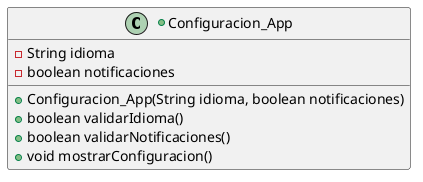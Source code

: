 @startuml
'https://plantuml.com/class-diagram

+class Configuracion_App{
    -String idioma
    -boolean notificaciones
    +Configuracion_App(String idioma, boolean notificaciones)
    +boolean validarIdioma()
    +boolean validarNotificaciones()
    +void mostrarConfiguracion()
}

@enduml